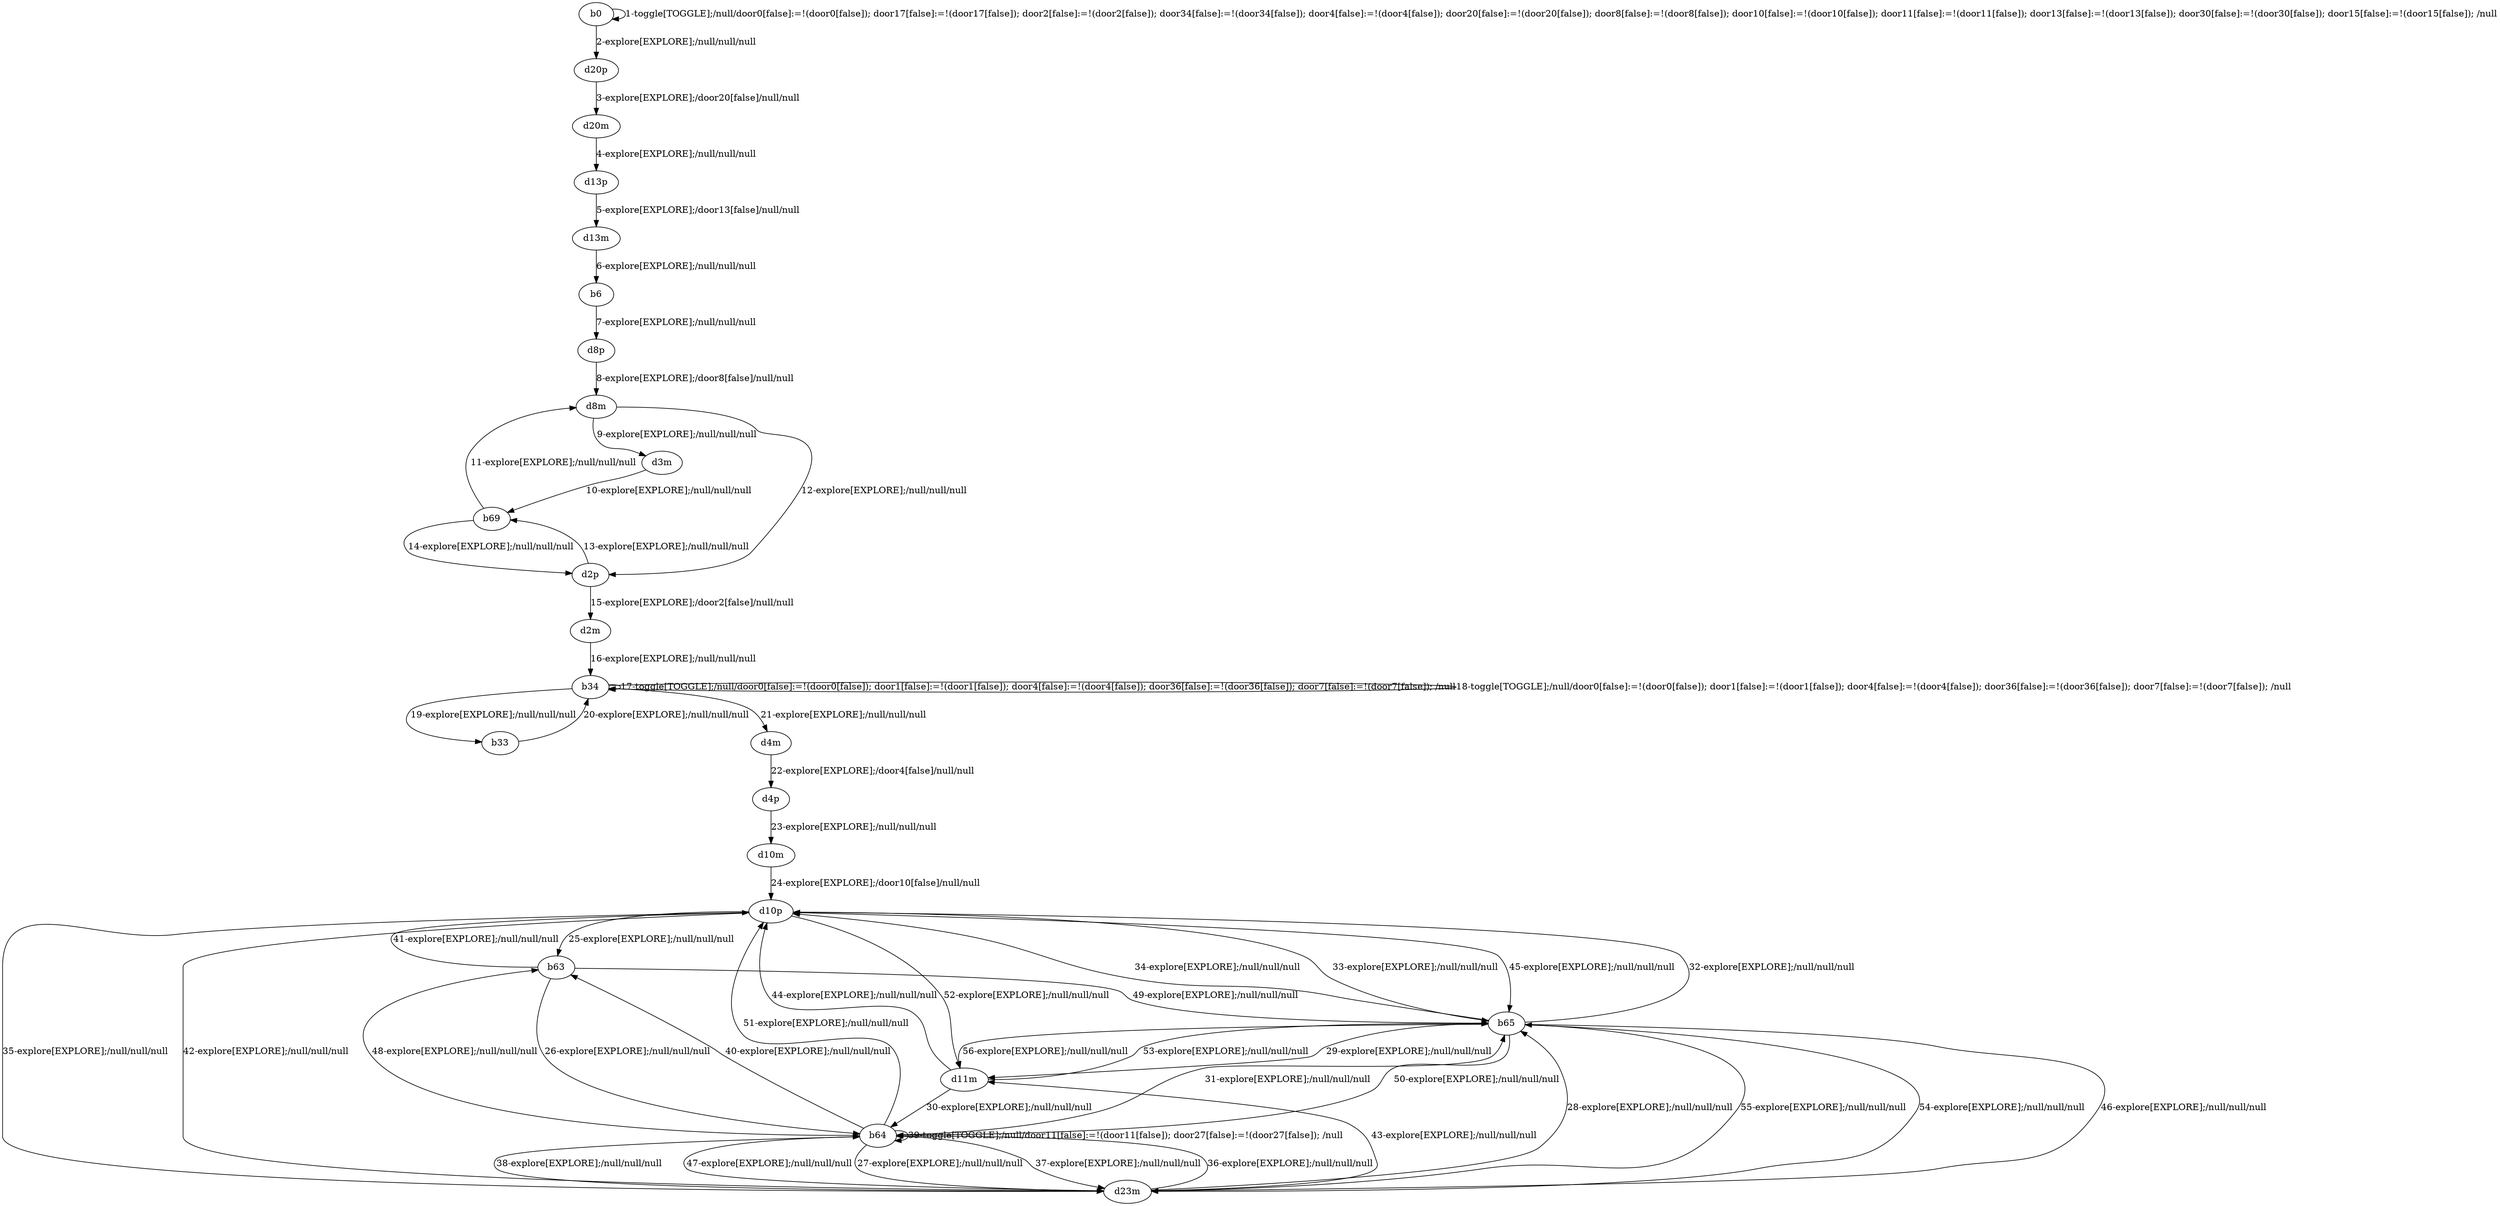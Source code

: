 # Total number of goals covered by this test: 2
# d10p --> b63
# b63 --> b64

digraph g {
"b0" -> "b0" [label = "1-toggle[TOGGLE];/null/door0[false]:=!(door0[false]); door17[false]:=!(door17[false]); door2[false]:=!(door2[false]); door34[false]:=!(door34[false]); door4[false]:=!(door4[false]); door20[false]:=!(door20[false]); door8[false]:=!(door8[false]); door10[false]:=!(door10[false]); door11[false]:=!(door11[false]); door13[false]:=!(door13[false]); door30[false]:=!(door30[false]); door15[false]:=!(door15[false]); /null"];
"b0" -> "d20p" [label = "2-explore[EXPLORE];/null/null/null"];
"d20p" -> "d20m" [label = "3-explore[EXPLORE];/door20[false]/null/null"];
"d20m" -> "d13p" [label = "4-explore[EXPLORE];/null/null/null"];
"d13p" -> "d13m" [label = "5-explore[EXPLORE];/door13[false]/null/null"];
"d13m" -> "b6" [label = "6-explore[EXPLORE];/null/null/null"];
"b6" -> "d8p" [label = "7-explore[EXPLORE];/null/null/null"];
"d8p" -> "d8m" [label = "8-explore[EXPLORE];/door8[false]/null/null"];
"d8m" -> "d3m" [label = "9-explore[EXPLORE];/null/null/null"];
"d3m" -> "b69" [label = "10-explore[EXPLORE];/null/null/null"];
"b69" -> "d8m" [label = "11-explore[EXPLORE];/null/null/null"];
"d8m" -> "d2p" [label = "12-explore[EXPLORE];/null/null/null"];
"d2p" -> "b69" [label = "13-explore[EXPLORE];/null/null/null"];
"b69" -> "d2p" [label = "14-explore[EXPLORE];/null/null/null"];
"d2p" -> "d2m" [label = "15-explore[EXPLORE];/door2[false]/null/null"];
"d2m" -> "b34" [label = "16-explore[EXPLORE];/null/null/null"];
"b34" -> "b34" [label = "17-toggle[TOGGLE];/null/door0[false]:=!(door0[false]); door1[false]:=!(door1[false]); door4[false]:=!(door4[false]); door36[false]:=!(door36[false]); door7[false]:=!(door7[false]); /null"];
"b34" -> "b34" [label = "18-toggle[TOGGLE];/null/door0[false]:=!(door0[false]); door1[false]:=!(door1[false]); door4[false]:=!(door4[false]); door36[false]:=!(door36[false]); door7[false]:=!(door7[false]); /null"];
"b34" -> "b33" [label = "19-explore[EXPLORE];/null/null/null"];
"b33" -> "b34" [label = "20-explore[EXPLORE];/null/null/null"];
"b34" -> "d4m" [label = "21-explore[EXPLORE];/null/null/null"];
"d4m" -> "d4p" [label = "22-explore[EXPLORE];/door4[false]/null/null"];
"d4p" -> "d10m" [label = "23-explore[EXPLORE];/null/null/null"];
"d10m" -> "d10p" [label = "24-explore[EXPLORE];/door10[false]/null/null"];
"d10p" -> "b63" [label = "25-explore[EXPLORE];/null/null/null"];
"b63" -> "b64" [label = "26-explore[EXPLORE];/null/null/null"];
"b64" -> "d23m" [label = "27-explore[EXPLORE];/null/null/null"];
"d23m" -> "b65" [label = "28-explore[EXPLORE];/null/null/null"];
"b65" -> "d11m" [label = "29-explore[EXPLORE];/null/null/null"];
"d11m" -> "b64" [label = "30-explore[EXPLORE];/null/null/null"];
"b64" -> "b65" [label = "31-explore[EXPLORE];/null/null/null"];
"b65" -> "d10p" [label = "32-explore[EXPLORE];/null/null/null"];
"d10p" -> "b65" [label = "33-explore[EXPLORE];/null/null/null"];
"b65" -> "d10p" [label = "34-explore[EXPLORE];/null/null/null"];
"d10p" -> "d23m" [label = "35-explore[EXPLORE];/null/null/null"];
"d23m" -> "b64" [label = "36-explore[EXPLORE];/null/null/null"];
"b64" -> "d23m" [label = "37-explore[EXPLORE];/null/null/null"];
"d23m" -> "b64" [label = "38-explore[EXPLORE];/null/null/null"];
"b64" -> "b64" [label = "39-toggle[TOGGLE];/null/door11[false]:=!(door11[false]); door27[false]:=!(door27[false]); /null"];
"b64" -> "b63" [label = "40-explore[EXPLORE];/null/null/null"];
"b63" -> "d10p" [label = "41-explore[EXPLORE];/null/null/null"];
"d10p" -> "d23m" [label = "42-explore[EXPLORE];/null/null/null"];
"d23m" -> "d11m" [label = "43-explore[EXPLORE];/null/null/null"];
"d11m" -> "d10p" [label = "44-explore[EXPLORE];/null/null/null"];
"d10p" -> "b65" [label = "45-explore[EXPLORE];/null/null/null"];
"b65" -> "d23m" [label = "46-explore[EXPLORE];/null/null/null"];
"d23m" -> "b64" [label = "47-explore[EXPLORE];/null/null/null"];
"b64" -> "b63" [label = "48-explore[EXPLORE];/null/null/null"];
"b63" -> "b65" [label = "49-explore[EXPLORE];/null/null/null"];
"b65" -> "b64" [label = "50-explore[EXPLORE];/null/null/null"];
"b64" -> "d10p" [label = "51-explore[EXPLORE];/null/null/null"];
"d10p" -> "d11m" [label = "52-explore[EXPLORE];/null/null/null"];
"d11m" -> "b65" [label = "53-explore[EXPLORE];/null/null/null"];
"b65" -> "d23m" [label = "54-explore[EXPLORE];/null/null/null"];
"d23m" -> "b65" [label = "55-explore[EXPLORE];/null/null/null"];
"b65" -> "d11m" [label = "56-explore[EXPLORE];/null/null/null"];
}